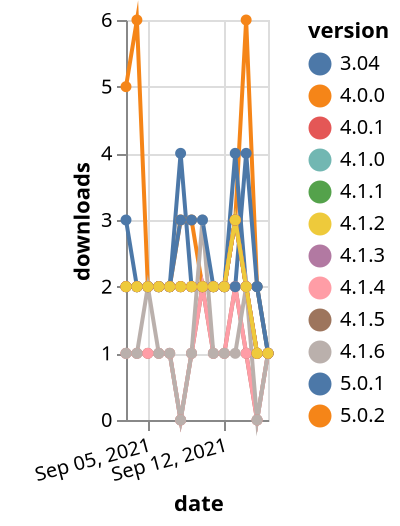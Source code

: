 {"$schema": "https://vega.github.io/schema/vega-lite/v5.json", "description": "A simple bar chart with embedded data.", "data": {"values": [{"date": "2021-09-03", "total": 294, "delta": 5, "version": "5.0.2"}, {"date": "2021-09-04", "total": 300, "delta": 6, "version": "5.0.2"}, {"date": "2021-09-05", "total": 302, "delta": 2, "version": "5.0.2"}, {"date": "2021-09-06", "total": 304, "delta": 2, "version": "5.0.2"}, {"date": "2021-09-07", "total": 306, "delta": 2, "version": "5.0.2"}, {"date": "2021-09-08", "total": 309, "delta": 3, "version": "5.0.2"}, {"date": "2021-09-09", "total": 312, "delta": 3, "version": "5.0.2"}, {"date": "2021-09-10", "total": 314, "delta": 2, "version": "5.0.2"}, {"date": "2021-09-11", "total": 316, "delta": 2, "version": "5.0.2"}, {"date": "2021-09-12", "total": 318, "delta": 2, "version": "5.0.2"}, {"date": "2021-09-13", "total": 321, "delta": 3, "version": "5.0.2"}, {"date": "2021-09-14", "total": 327, "delta": 6, "version": "5.0.2"}, {"date": "2021-09-15", "total": 329, "delta": 2, "version": "5.0.2"}, {"date": "2021-09-16", "total": 330, "delta": 1, "version": "5.0.2"}, {"date": "2021-09-03", "total": 2076, "delta": 2, "version": "4.1.1"}, {"date": "2021-09-04", "total": 2078, "delta": 2, "version": "4.1.1"}, {"date": "2021-09-05", "total": 2080, "delta": 2, "version": "4.1.1"}, {"date": "2021-09-06", "total": 2082, "delta": 2, "version": "4.1.1"}, {"date": "2021-09-07", "total": 2084, "delta": 2, "version": "4.1.1"}, {"date": "2021-09-08", "total": 2086, "delta": 2, "version": "4.1.1"}, {"date": "2021-09-09", "total": 2088, "delta": 2, "version": "4.1.1"}, {"date": "2021-09-10", "total": 2090, "delta": 2, "version": "4.1.1"}, {"date": "2021-09-11", "total": 2092, "delta": 2, "version": "4.1.1"}, {"date": "2021-09-12", "total": 2094, "delta": 2, "version": "4.1.1"}, {"date": "2021-09-13", "total": 2097, "delta": 3, "version": "4.1.1"}, {"date": "2021-09-14", "total": 2099, "delta": 2, "version": "4.1.1"}, {"date": "2021-09-15", "total": 2100, "delta": 1, "version": "4.1.1"}, {"date": "2021-09-16", "total": 2101, "delta": 1, "version": "4.1.1"}, {"date": "2021-09-03", "total": 1878, "delta": 2, "version": "4.1.3"}, {"date": "2021-09-04", "total": 1880, "delta": 2, "version": "4.1.3"}, {"date": "2021-09-05", "total": 1882, "delta": 2, "version": "4.1.3"}, {"date": "2021-09-06", "total": 1884, "delta": 2, "version": "4.1.3"}, {"date": "2021-09-07", "total": 1886, "delta": 2, "version": "4.1.3"}, {"date": "2021-09-08", "total": 1888, "delta": 2, "version": "4.1.3"}, {"date": "2021-09-09", "total": 1890, "delta": 2, "version": "4.1.3"}, {"date": "2021-09-10", "total": 1892, "delta": 2, "version": "4.1.3"}, {"date": "2021-09-11", "total": 1894, "delta": 2, "version": "4.1.3"}, {"date": "2021-09-12", "total": 1896, "delta": 2, "version": "4.1.3"}, {"date": "2021-09-13", "total": 1899, "delta": 3, "version": "4.1.3"}, {"date": "2021-09-14", "total": 1901, "delta": 2, "version": "4.1.3"}, {"date": "2021-09-15", "total": 1902, "delta": 1, "version": "4.1.3"}, {"date": "2021-09-16", "total": 1903, "delta": 1, "version": "4.1.3"}, {"date": "2021-09-03", "total": 285, "delta": 1, "version": "4.1.5"}, {"date": "2021-09-04", "total": 286, "delta": 1, "version": "4.1.5"}, {"date": "2021-09-05", "total": 287, "delta": 1, "version": "4.1.5"}, {"date": "2021-09-06", "total": 288, "delta": 1, "version": "4.1.5"}, {"date": "2021-09-07", "total": 289, "delta": 1, "version": "4.1.5"}, {"date": "2021-09-08", "total": 289, "delta": 0, "version": "4.1.5"}, {"date": "2021-09-09", "total": 290, "delta": 1, "version": "4.1.5"}, {"date": "2021-09-10", "total": 292, "delta": 2, "version": "4.1.5"}, {"date": "2021-09-11", "total": 293, "delta": 1, "version": "4.1.5"}, {"date": "2021-09-12", "total": 294, "delta": 1, "version": "4.1.5"}, {"date": "2021-09-13", "total": 296, "delta": 2, "version": "4.1.5"}, {"date": "2021-09-14", "total": 297, "delta": 1, "version": "4.1.5"}, {"date": "2021-09-15", "total": 297, "delta": 0, "version": "4.1.5"}, {"date": "2021-09-16", "total": 298, "delta": 1, "version": "4.1.5"}, {"date": "2021-09-03", "total": 268, "delta": 1, "version": "4.1.4"}, {"date": "2021-09-04", "total": 269, "delta": 1, "version": "4.1.4"}, {"date": "2021-09-05", "total": 270, "delta": 1, "version": "4.1.4"}, {"date": "2021-09-06", "total": 271, "delta": 1, "version": "4.1.4"}, {"date": "2021-09-07", "total": 272, "delta": 1, "version": "4.1.4"}, {"date": "2021-09-08", "total": 272, "delta": 0, "version": "4.1.4"}, {"date": "2021-09-09", "total": 273, "delta": 1, "version": "4.1.4"}, {"date": "2021-09-10", "total": 275, "delta": 2, "version": "4.1.4"}, {"date": "2021-09-11", "total": 276, "delta": 1, "version": "4.1.4"}, {"date": "2021-09-12", "total": 277, "delta": 1, "version": "4.1.4"}, {"date": "2021-09-13", "total": 279, "delta": 2, "version": "4.1.4"}, {"date": "2021-09-14", "total": 280, "delta": 1, "version": "4.1.4"}, {"date": "2021-09-15", "total": 280, "delta": 0, "version": "4.1.4"}, {"date": "2021-09-16", "total": 281, "delta": 1, "version": "4.1.4"}, {"date": "2021-09-03", "total": 2537, "delta": 2, "version": "3.04"}, {"date": "2021-09-04", "total": 2539, "delta": 2, "version": "3.04"}, {"date": "2021-09-05", "total": 2541, "delta": 2, "version": "3.04"}, {"date": "2021-09-06", "total": 2543, "delta": 2, "version": "3.04"}, {"date": "2021-09-07", "total": 2545, "delta": 2, "version": "3.04"}, {"date": "2021-09-08", "total": 2549, "delta": 4, "version": "3.04"}, {"date": "2021-09-09", "total": 2551, "delta": 2, "version": "3.04"}, {"date": "2021-09-10", "total": 2553, "delta": 2, "version": "3.04"}, {"date": "2021-09-11", "total": 2555, "delta": 2, "version": "3.04"}, {"date": "2021-09-12", "total": 2557, "delta": 2, "version": "3.04"}, {"date": "2021-09-13", "total": 2561, "delta": 4, "version": "3.04"}, {"date": "2021-09-14", "total": 2563, "delta": 2, "version": "3.04"}, {"date": "2021-09-15", "total": 2565, "delta": 2, "version": "3.04"}, {"date": "2021-09-16", "total": 2566, "delta": 1, "version": "3.04"}, {"date": "2021-09-03", "total": 2075, "delta": 2, "version": "4.1.0"}, {"date": "2021-09-04", "total": 2077, "delta": 2, "version": "4.1.0"}, {"date": "2021-09-05", "total": 2079, "delta": 2, "version": "4.1.0"}, {"date": "2021-09-06", "total": 2081, "delta": 2, "version": "4.1.0"}, {"date": "2021-09-07", "total": 2083, "delta": 2, "version": "4.1.0"}, {"date": "2021-09-08", "total": 2085, "delta": 2, "version": "4.1.0"}, {"date": "2021-09-09", "total": 2087, "delta": 2, "version": "4.1.0"}, {"date": "2021-09-10", "total": 2089, "delta": 2, "version": "4.1.0"}, {"date": "2021-09-11", "total": 2091, "delta": 2, "version": "4.1.0"}, {"date": "2021-09-12", "total": 2093, "delta": 2, "version": "4.1.0"}, {"date": "2021-09-13", "total": 2096, "delta": 3, "version": "4.1.0"}, {"date": "2021-09-14", "total": 2098, "delta": 2, "version": "4.1.0"}, {"date": "2021-09-15", "total": 2099, "delta": 1, "version": "4.1.0"}, {"date": "2021-09-16", "total": 2100, "delta": 1, "version": "4.1.0"}, {"date": "2021-09-03", "total": 2256, "delta": 2, "version": "4.0.0"}, {"date": "2021-09-04", "total": 2258, "delta": 2, "version": "4.0.0"}, {"date": "2021-09-05", "total": 2260, "delta": 2, "version": "4.0.0"}, {"date": "2021-09-06", "total": 2262, "delta": 2, "version": "4.0.0"}, {"date": "2021-09-07", "total": 2264, "delta": 2, "version": "4.0.0"}, {"date": "2021-09-08", "total": 2266, "delta": 2, "version": "4.0.0"}, {"date": "2021-09-09", "total": 2268, "delta": 2, "version": "4.0.0"}, {"date": "2021-09-10", "total": 2270, "delta": 2, "version": "4.0.0"}, {"date": "2021-09-11", "total": 2272, "delta": 2, "version": "4.0.0"}, {"date": "2021-09-12", "total": 2274, "delta": 2, "version": "4.0.0"}, {"date": "2021-09-13", "total": 2277, "delta": 3, "version": "4.0.0"}, {"date": "2021-09-14", "total": 2279, "delta": 2, "version": "4.0.0"}, {"date": "2021-09-15", "total": 2280, "delta": 1, "version": "4.0.0"}, {"date": "2021-09-16", "total": 2281, "delta": 1, "version": "4.0.0"}, {"date": "2021-09-03", "total": 296, "delta": 1, "version": "4.1.6"}, {"date": "2021-09-04", "total": 297, "delta": 1, "version": "4.1.6"}, {"date": "2021-09-05", "total": 299, "delta": 2, "version": "4.1.6"}, {"date": "2021-09-06", "total": 300, "delta": 1, "version": "4.1.6"}, {"date": "2021-09-07", "total": 301, "delta": 1, "version": "4.1.6"}, {"date": "2021-09-08", "total": 301, "delta": 0, "version": "4.1.6"}, {"date": "2021-09-09", "total": 302, "delta": 1, "version": "4.1.6"}, {"date": "2021-09-10", "total": 305, "delta": 3, "version": "4.1.6"}, {"date": "2021-09-11", "total": 306, "delta": 1, "version": "4.1.6"}, {"date": "2021-09-12", "total": 307, "delta": 1, "version": "4.1.6"}, {"date": "2021-09-13", "total": 308, "delta": 1, "version": "4.1.6"}, {"date": "2021-09-14", "total": 310, "delta": 2, "version": "4.1.6"}, {"date": "2021-09-15", "total": 310, "delta": 0, "version": "4.1.6"}, {"date": "2021-09-16", "total": 311, "delta": 1, "version": "4.1.6"}, {"date": "2021-09-03", "total": 466, "delta": 3, "version": "5.0.1"}, {"date": "2021-09-04", "total": 468, "delta": 2, "version": "5.0.1"}, {"date": "2021-09-05", "total": 470, "delta": 2, "version": "5.0.1"}, {"date": "2021-09-06", "total": 472, "delta": 2, "version": "5.0.1"}, {"date": "2021-09-07", "total": 474, "delta": 2, "version": "5.0.1"}, {"date": "2021-09-08", "total": 477, "delta": 3, "version": "5.0.1"}, {"date": "2021-09-09", "total": 480, "delta": 3, "version": "5.0.1"}, {"date": "2021-09-10", "total": 483, "delta": 3, "version": "5.0.1"}, {"date": "2021-09-11", "total": 485, "delta": 2, "version": "5.0.1"}, {"date": "2021-09-12", "total": 487, "delta": 2, "version": "5.0.1"}, {"date": "2021-09-13", "total": 489, "delta": 2, "version": "5.0.1"}, {"date": "2021-09-14", "total": 493, "delta": 4, "version": "5.0.1"}, {"date": "2021-09-15", "total": 495, "delta": 2, "version": "5.0.1"}, {"date": "2021-09-16", "total": 496, "delta": 1, "version": "5.0.1"}, {"date": "2021-09-03", "total": 2242, "delta": 2, "version": "4.0.1"}, {"date": "2021-09-04", "total": 2244, "delta": 2, "version": "4.0.1"}, {"date": "2021-09-05", "total": 2246, "delta": 2, "version": "4.0.1"}, {"date": "2021-09-06", "total": 2248, "delta": 2, "version": "4.0.1"}, {"date": "2021-09-07", "total": 2250, "delta": 2, "version": "4.0.1"}, {"date": "2021-09-08", "total": 2252, "delta": 2, "version": "4.0.1"}, {"date": "2021-09-09", "total": 2254, "delta": 2, "version": "4.0.1"}, {"date": "2021-09-10", "total": 2256, "delta": 2, "version": "4.0.1"}, {"date": "2021-09-11", "total": 2258, "delta": 2, "version": "4.0.1"}, {"date": "2021-09-12", "total": 2260, "delta": 2, "version": "4.0.1"}, {"date": "2021-09-13", "total": 2263, "delta": 3, "version": "4.0.1"}, {"date": "2021-09-14", "total": 2265, "delta": 2, "version": "4.0.1"}, {"date": "2021-09-15", "total": 2266, "delta": 1, "version": "4.0.1"}, {"date": "2021-09-16", "total": 2267, "delta": 1, "version": "4.0.1"}, {"date": "2021-09-03", "total": 1915, "delta": 2, "version": "4.1.2"}, {"date": "2021-09-04", "total": 1917, "delta": 2, "version": "4.1.2"}, {"date": "2021-09-05", "total": 1919, "delta": 2, "version": "4.1.2"}, {"date": "2021-09-06", "total": 1921, "delta": 2, "version": "4.1.2"}, {"date": "2021-09-07", "total": 1923, "delta": 2, "version": "4.1.2"}, {"date": "2021-09-08", "total": 1925, "delta": 2, "version": "4.1.2"}, {"date": "2021-09-09", "total": 1927, "delta": 2, "version": "4.1.2"}, {"date": "2021-09-10", "total": 1929, "delta": 2, "version": "4.1.2"}, {"date": "2021-09-11", "total": 1931, "delta": 2, "version": "4.1.2"}, {"date": "2021-09-12", "total": 1933, "delta": 2, "version": "4.1.2"}, {"date": "2021-09-13", "total": 1936, "delta": 3, "version": "4.1.2"}, {"date": "2021-09-14", "total": 1938, "delta": 2, "version": "4.1.2"}, {"date": "2021-09-15", "total": 1939, "delta": 1, "version": "4.1.2"}, {"date": "2021-09-16", "total": 1940, "delta": 1, "version": "4.1.2"}]}, "width": "container", "mark": {"type": "line", "point": {"filled": true}}, "encoding": {"x": {"field": "date", "type": "temporal", "timeUnit": "yearmonthdate", "title": "date", "axis": {"labelAngle": -15}}, "y": {"field": "delta", "type": "quantitative", "title": "downloads"}, "color": {"field": "version", "type": "nominal"}, "tooltip": {"field": "delta"}}}